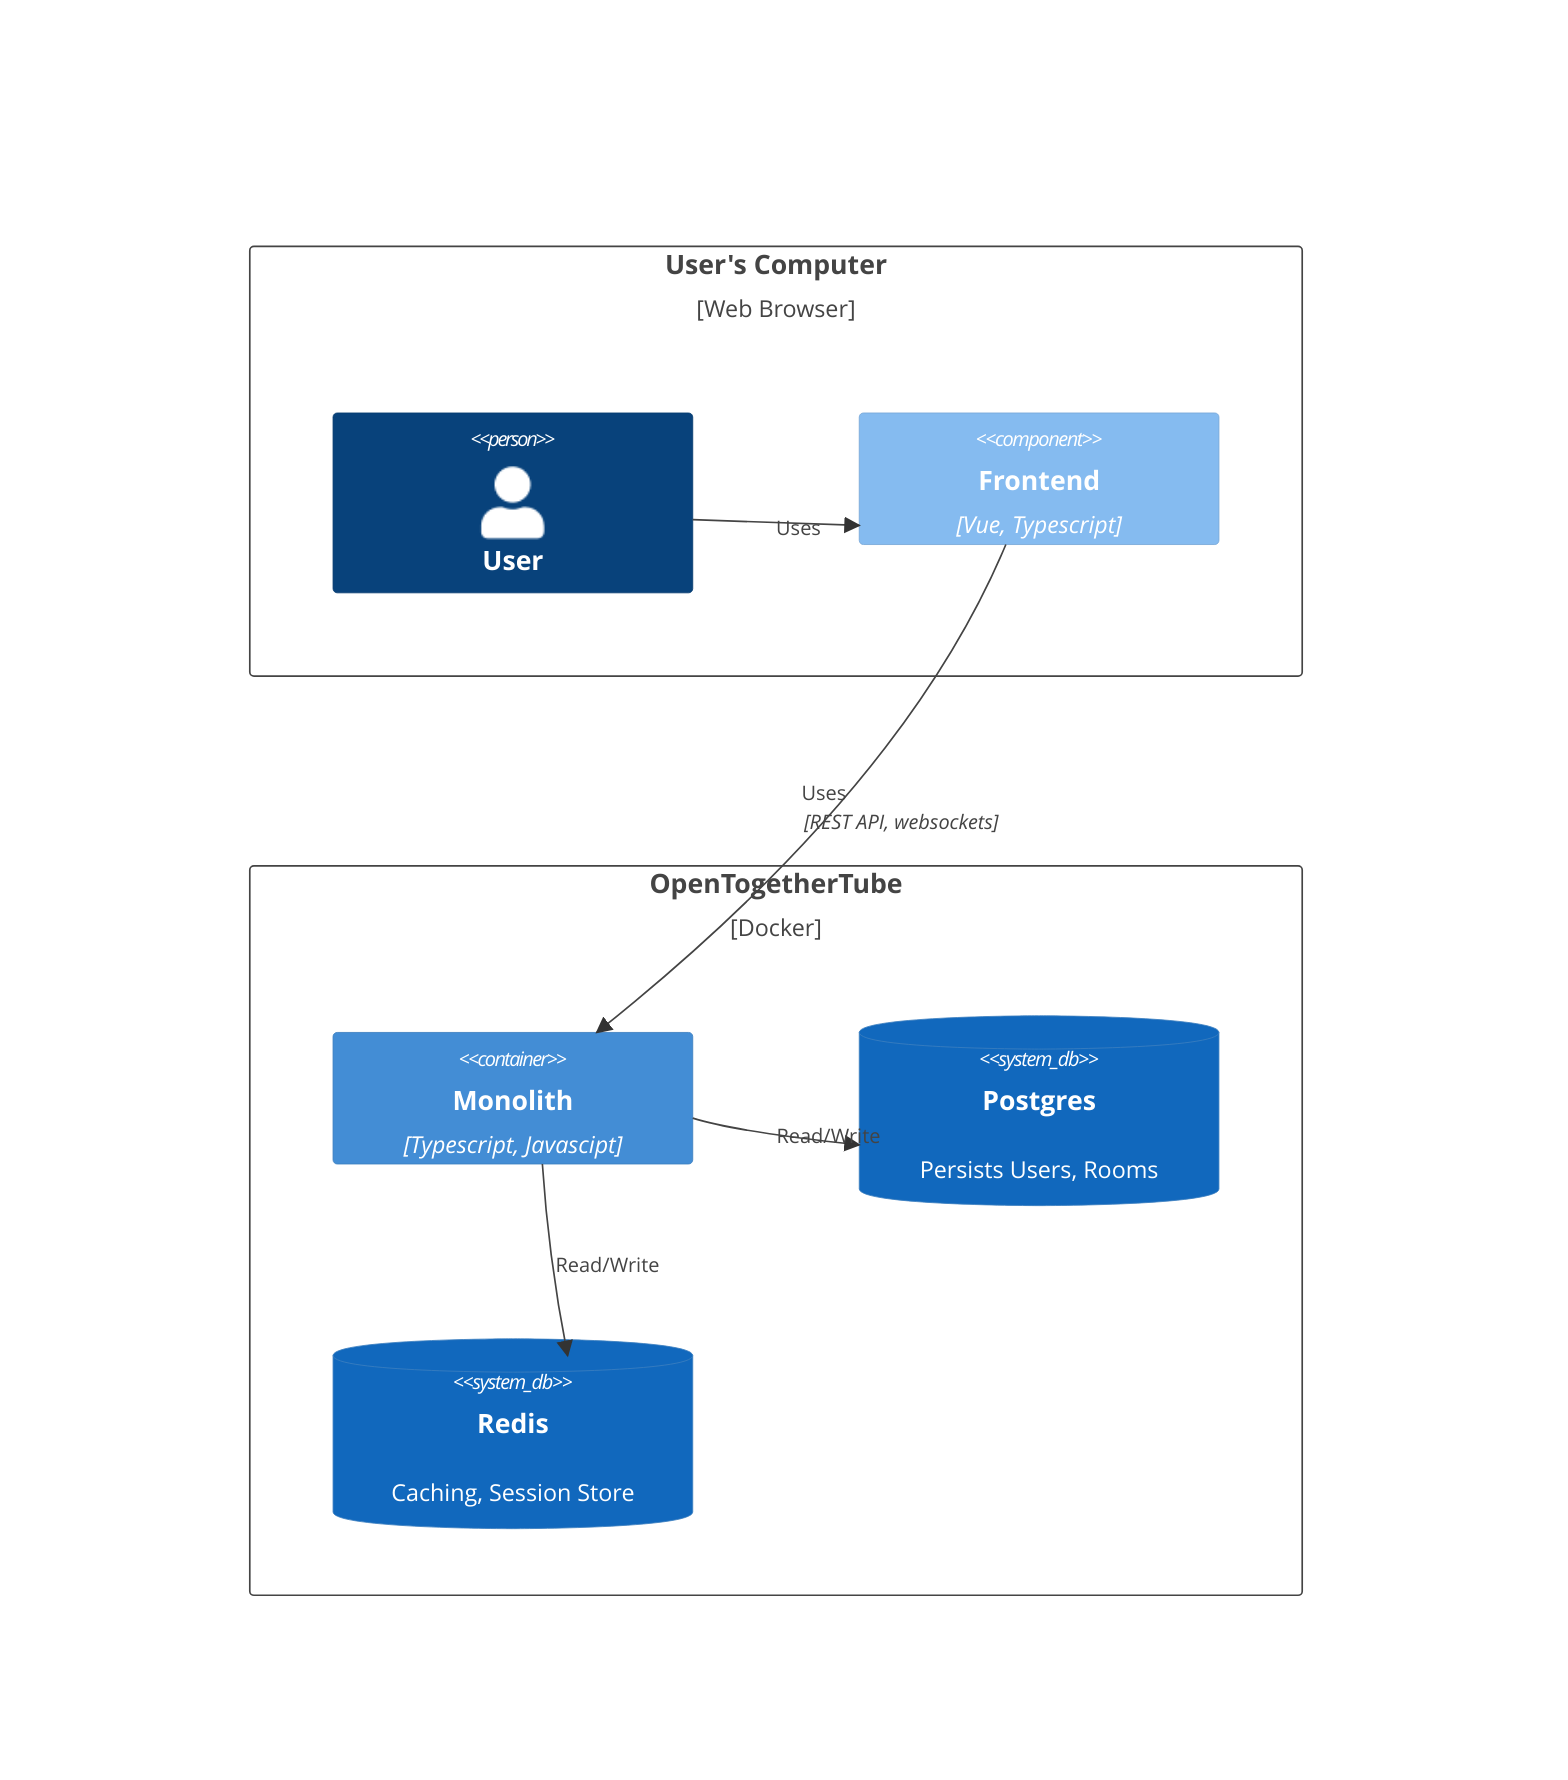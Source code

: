 C4Deployment
    %% title Current OpenTogetherTube Deployment

    Deployment_Node(browser, "User's Computer", "Web Browser") {
        Person(user, "User")
        Component(frontend, "Frontend", "Vue, Typescript")
    }


    Deployment_Node(ott, "OpenTogetherTube", "Docker") {
        Container(monolith, "Monolith", "Typescript, Javascipt")
        SystemDb(postgres, "Postgres", "Persists Users, Rooms")
        SystemDb(redis, "Redis", "Caching, Session Store")
    }

    Rel(user, frontend, "Uses")
    Rel(frontend, monolith, "Uses", "REST API, websockets")
    Rel(monolith, postgres, "Read/Write")
    Rel(monolith, redis, "Read/Write")

    UpdateLayoutConfig($c4ShapeInRow="2", $c4BoundaryInRow="1")